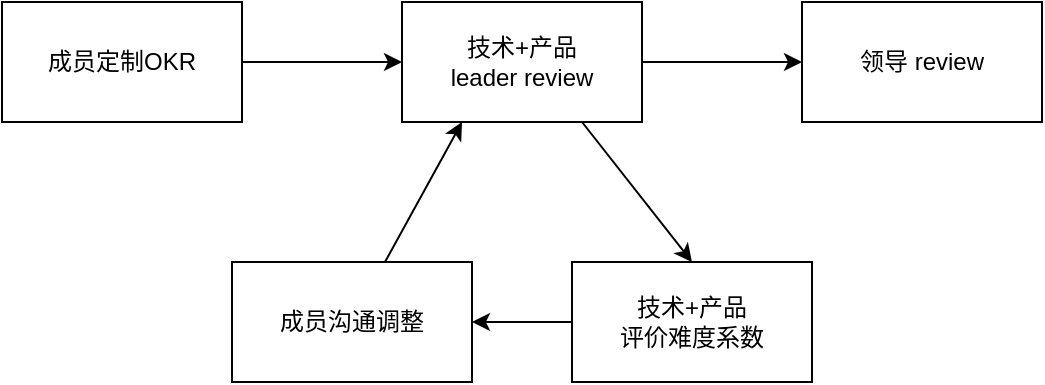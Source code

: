 <mxfile version="17.2.4" type="github">
  <diagram id="Vz9LhA0IV2-zWiPM725I" name="第 1 页">
    <mxGraphModel dx="946" dy="537" grid="1" gridSize="10" guides="1" tooltips="1" connect="1" arrows="1" fold="1" page="1" pageScale="1" pageWidth="827" pageHeight="1169" math="0" shadow="0">
      <root>
        <mxCell id="0" />
        <mxCell id="1" parent="0" />
        <mxCell id="izBo7d6PLdAHxQdOP3lT-6" style="edgeStyle=orthogonalEdgeStyle;rounded=0;orthogonalLoop=1;jettySize=auto;html=1;entryX=0;entryY=0.5;entryDx=0;entryDy=0;" edge="1" parent="1" source="izBo7d6PLdAHxQdOP3lT-4" target="izBo7d6PLdAHxQdOP3lT-5">
          <mxGeometry relative="1" as="geometry" />
        </mxCell>
        <mxCell id="izBo7d6PLdAHxQdOP3lT-4" value="&lt;span&gt;成员定制OKR&lt;/span&gt;" style="whiteSpace=wrap;html=1;" vertex="1" parent="1">
          <mxGeometry x="70" y="230" width="120" height="60" as="geometry" />
        </mxCell>
        <mxCell id="izBo7d6PLdAHxQdOP3lT-12" style="rounded=0;orthogonalLoop=1;jettySize=auto;html=1;exitX=0.75;exitY=1;exitDx=0;exitDy=0;entryX=0.5;entryY=0;entryDx=0;entryDy=0;" edge="1" parent="1" source="izBo7d6PLdAHxQdOP3lT-5" target="izBo7d6PLdAHxQdOP3lT-8">
          <mxGeometry relative="1" as="geometry" />
        </mxCell>
        <mxCell id="izBo7d6PLdAHxQdOP3lT-14" style="edgeStyle=none;rounded=0;orthogonalLoop=1;jettySize=auto;html=1;entryX=0;entryY=0.5;entryDx=0;entryDy=0;" edge="1" parent="1" source="izBo7d6PLdAHxQdOP3lT-5" target="izBo7d6PLdAHxQdOP3lT-13">
          <mxGeometry relative="1" as="geometry" />
        </mxCell>
        <mxCell id="izBo7d6PLdAHxQdOP3lT-5" value="技术+产品&lt;br&gt;leader review" style="whiteSpace=wrap;html=1;" vertex="1" parent="1">
          <mxGeometry x="270" y="230" width="120" height="60" as="geometry" />
        </mxCell>
        <mxCell id="izBo7d6PLdAHxQdOP3lT-10" style="edgeStyle=orthogonalEdgeStyle;rounded=0;orthogonalLoop=1;jettySize=auto;html=1;entryX=1;entryY=0.5;entryDx=0;entryDy=0;" edge="1" parent="1" source="izBo7d6PLdAHxQdOP3lT-8" target="izBo7d6PLdAHxQdOP3lT-9">
          <mxGeometry relative="1" as="geometry" />
        </mxCell>
        <mxCell id="izBo7d6PLdAHxQdOP3lT-8" value="技术+产品&lt;br&gt;评价难度系数" style="whiteSpace=wrap;html=1;" vertex="1" parent="1">
          <mxGeometry x="355" y="360" width="120" height="60" as="geometry" />
        </mxCell>
        <mxCell id="izBo7d6PLdAHxQdOP3lT-11" style="rounded=0;orthogonalLoop=1;jettySize=auto;html=1;entryX=0.25;entryY=1;entryDx=0;entryDy=0;" edge="1" parent="1" source="izBo7d6PLdAHxQdOP3lT-9" target="izBo7d6PLdAHxQdOP3lT-5">
          <mxGeometry relative="1" as="geometry" />
        </mxCell>
        <mxCell id="izBo7d6PLdAHxQdOP3lT-9" value="成员沟通调整" style="whiteSpace=wrap;html=1;" vertex="1" parent="1">
          <mxGeometry x="185" y="360" width="120" height="60" as="geometry" />
        </mxCell>
        <mxCell id="izBo7d6PLdAHxQdOP3lT-13" value="领导 review" style="whiteSpace=wrap;html=1;" vertex="1" parent="1">
          <mxGeometry x="470" y="230" width="120" height="60" as="geometry" />
        </mxCell>
      </root>
    </mxGraphModel>
  </diagram>
</mxfile>
